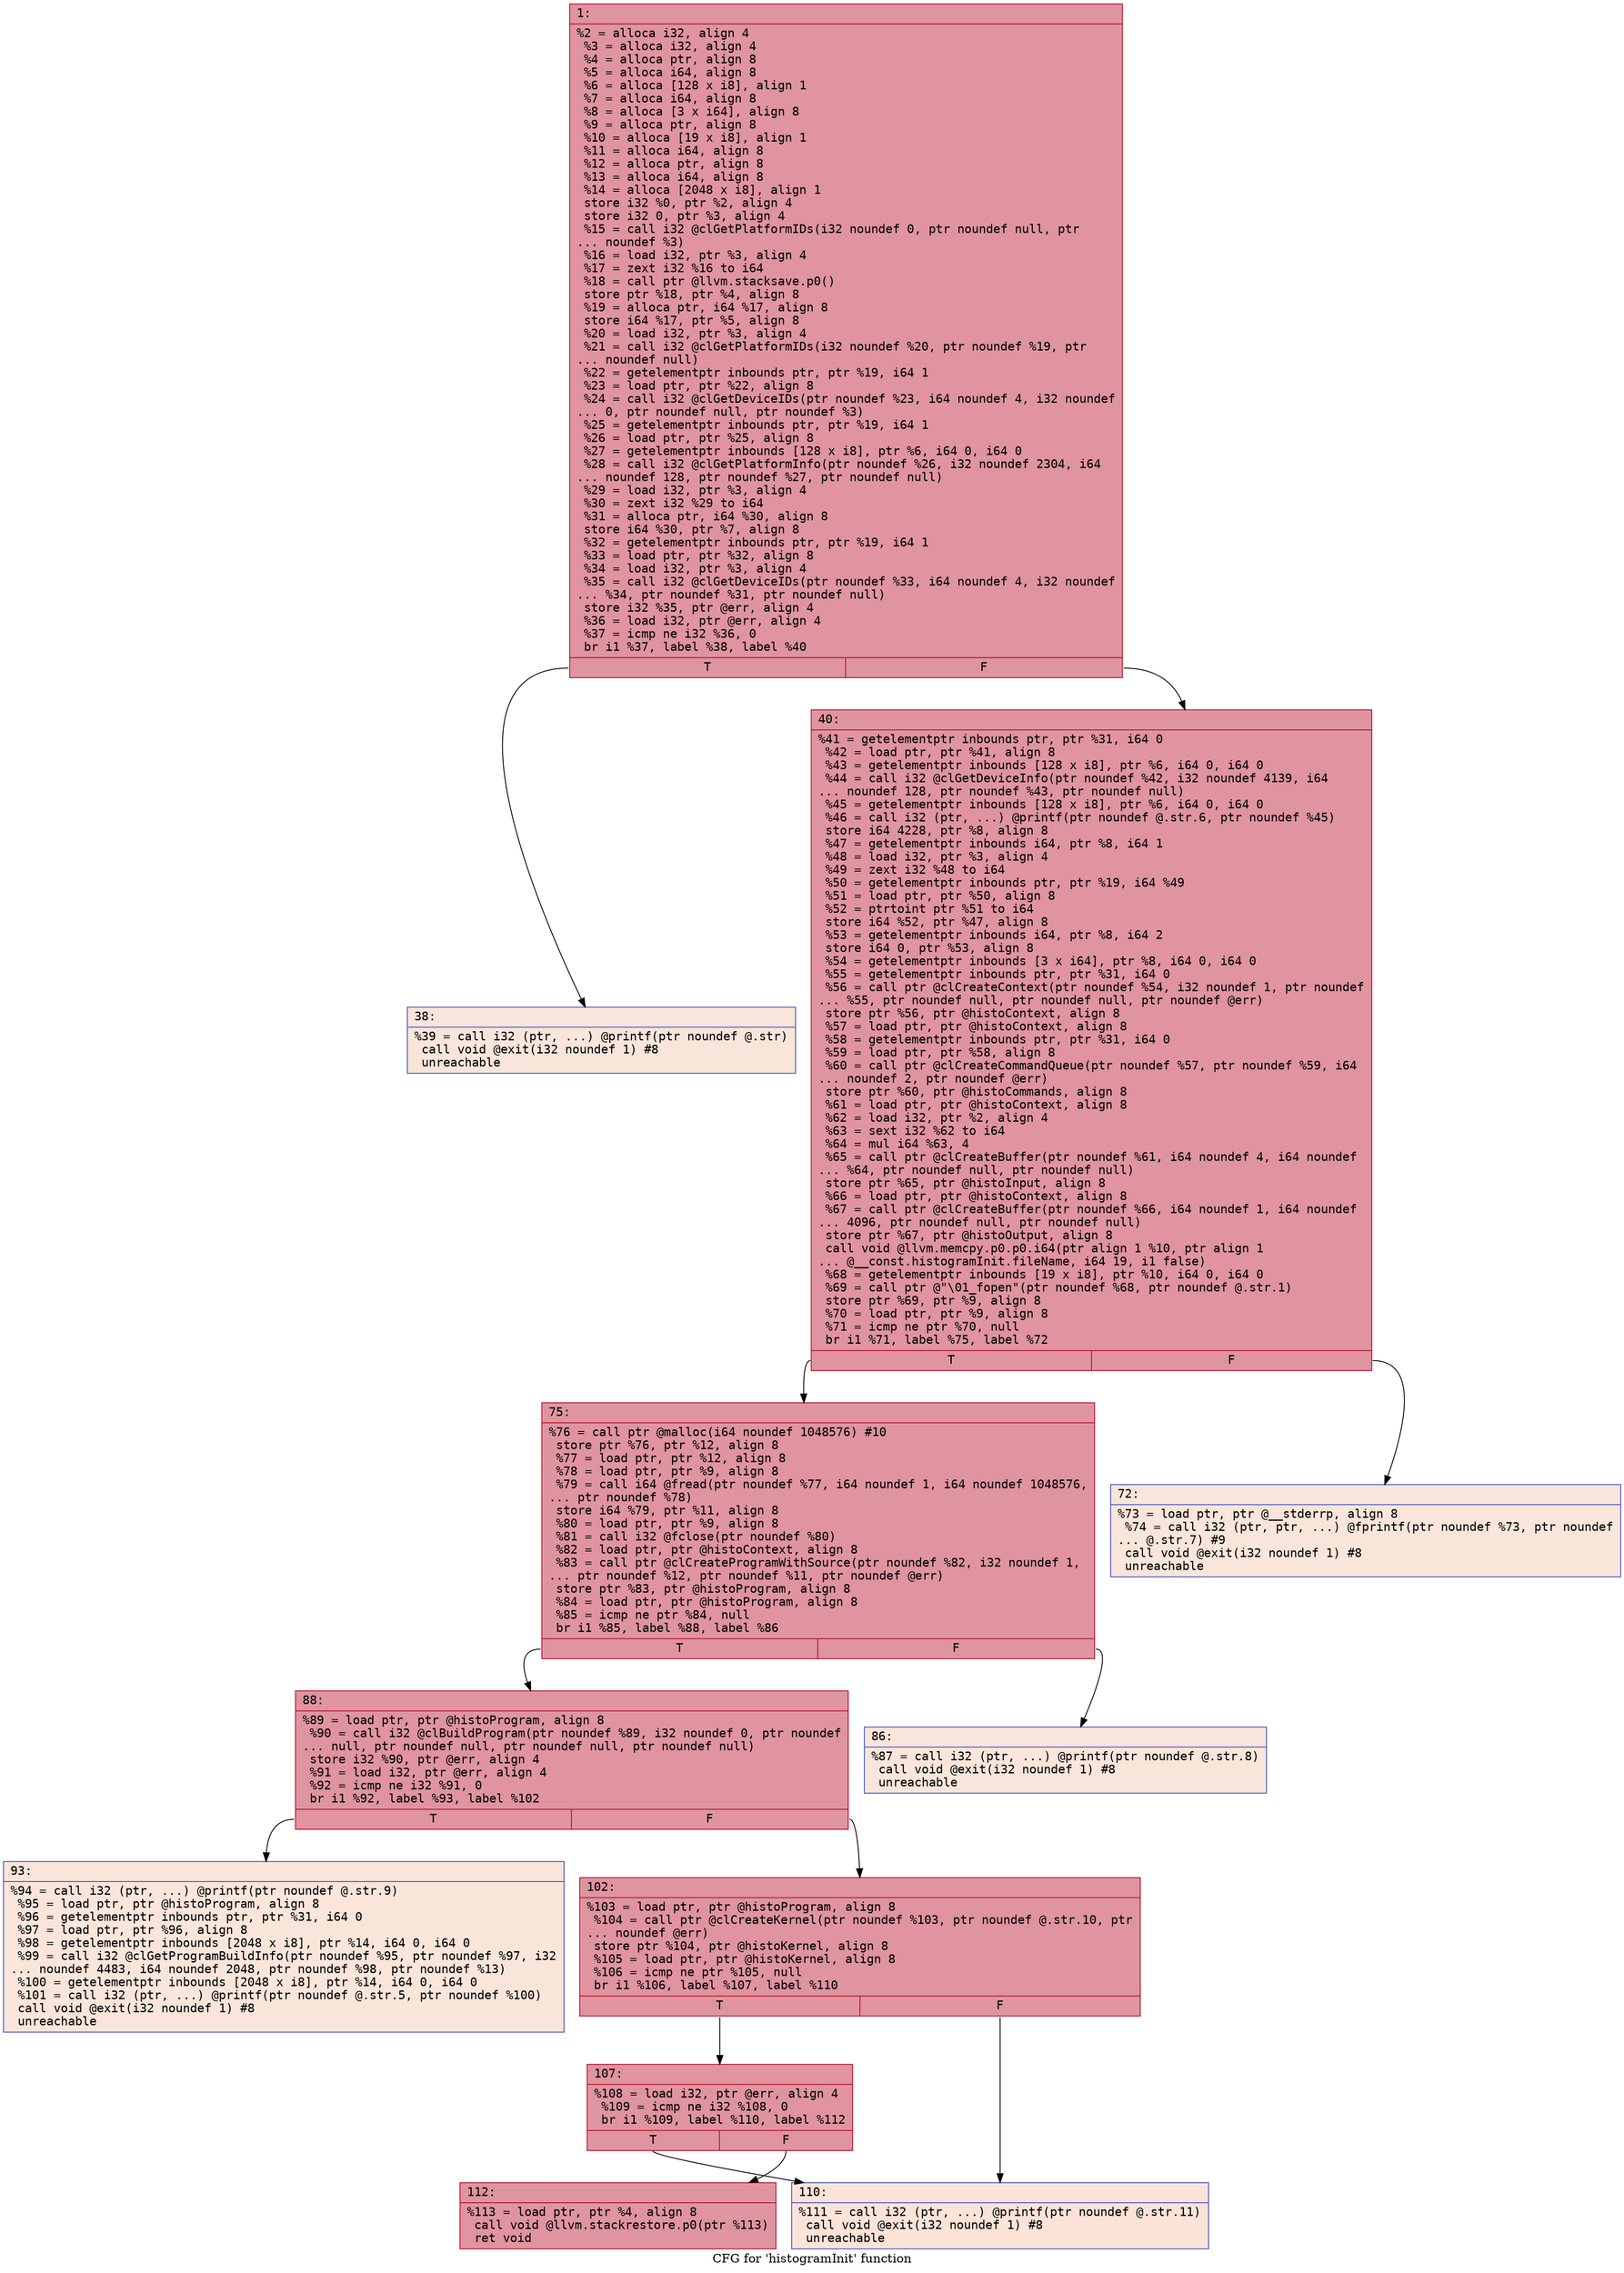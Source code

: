 digraph "CFG for 'histogramInit' function" {
	label="CFG for 'histogramInit' function";

	Node0x60000200e9e0 [shape=record,color="#b70d28ff", style=filled, fillcolor="#b70d2870" fontname="Courier",label="{1:\l|  %2 = alloca i32, align 4\l  %3 = alloca i32, align 4\l  %4 = alloca ptr, align 8\l  %5 = alloca i64, align 8\l  %6 = alloca [128 x i8], align 1\l  %7 = alloca i64, align 8\l  %8 = alloca [3 x i64], align 8\l  %9 = alloca ptr, align 8\l  %10 = alloca [19 x i8], align 1\l  %11 = alloca i64, align 8\l  %12 = alloca ptr, align 8\l  %13 = alloca i64, align 8\l  %14 = alloca [2048 x i8], align 1\l  store i32 %0, ptr %2, align 4\l  store i32 0, ptr %3, align 4\l  %15 = call i32 @clGetPlatformIDs(i32 noundef 0, ptr noundef null, ptr\l... noundef %3)\l  %16 = load i32, ptr %3, align 4\l  %17 = zext i32 %16 to i64\l  %18 = call ptr @llvm.stacksave.p0()\l  store ptr %18, ptr %4, align 8\l  %19 = alloca ptr, i64 %17, align 8\l  store i64 %17, ptr %5, align 8\l  %20 = load i32, ptr %3, align 4\l  %21 = call i32 @clGetPlatformIDs(i32 noundef %20, ptr noundef %19, ptr\l... noundef null)\l  %22 = getelementptr inbounds ptr, ptr %19, i64 1\l  %23 = load ptr, ptr %22, align 8\l  %24 = call i32 @clGetDeviceIDs(ptr noundef %23, i64 noundef 4, i32 noundef\l... 0, ptr noundef null, ptr noundef %3)\l  %25 = getelementptr inbounds ptr, ptr %19, i64 1\l  %26 = load ptr, ptr %25, align 8\l  %27 = getelementptr inbounds [128 x i8], ptr %6, i64 0, i64 0\l  %28 = call i32 @clGetPlatformInfo(ptr noundef %26, i32 noundef 2304, i64\l... noundef 128, ptr noundef %27, ptr noundef null)\l  %29 = load i32, ptr %3, align 4\l  %30 = zext i32 %29 to i64\l  %31 = alloca ptr, i64 %30, align 8\l  store i64 %30, ptr %7, align 8\l  %32 = getelementptr inbounds ptr, ptr %19, i64 1\l  %33 = load ptr, ptr %32, align 8\l  %34 = load i32, ptr %3, align 4\l  %35 = call i32 @clGetDeviceIDs(ptr noundef %33, i64 noundef 4, i32 noundef\l... %34, ptr noundef %31, ptr noundef null)\l  store i32 %35, ptr @err, align 4\l  %36 = load i32, ptr @err, align 4\l  %37 = icmp ne i32 %36, 0\l  br i1 %37, label %38, label %40\l|{<s0>T|<s1>F}}"];
	Node0x60000200e9e0:s0 -> Node0x60000200ea30[tooltip="1 -> 38\nProbability 0.00%" ];
	Node0x60000200e9e0:s1 -> Node0x60000200ea80[tooltip="1 -> 40\nProbability 100.00%" ];
	Node0x60000200ea30 [shape=record,color="#3d50c3ff", style=filled, fillcolor="#f4c5ad70" fontname="Courier",label="{38:\l|  %39 = call i32 (ptr, ...) @printf(ptr noundef @.str)\l  call void @exit(i32 noundef 1) #8\l  unreachable\l}"];
	Node0x60000200ea80 [shape=record,color="#b70d28ff", style=filled, fillcolor="#b70d2870" fontname="Courier",label="{40:\l|  %41 = getelementptr inbounds ptr, ptr %31, i64 0\l  %42 = load ptr, ptr %41, align 8\l  %43 = getelementptr inbounds [128 x i8], ptr %6, i64 0, i64 0\l  %44 = call i32 @clGetDeviceInfo(ptr noundef %42, i32 noundef 4139, i64\l... noundef 128, ptr noundef %43, ptr noundef null)\l  %45 = getelementptr inbounds [128 x i8], ptr %6, i64 0, i64 0\l  %46 = call i32 (ptr, ...) @printf(ptr noundef @.str.6, ptr noundef %45)\l  store i64 4228, ptr %8, align 8\l  %47 = getelementptr inbounds i64, ptr %8, i64 1\l  %48 = load i32, ptr %3, align 4\l  %49 = zext i32 %48 to i64\l  %50 = getelementptr inbounds ptr, ptr %19, i64 %49\l  %51 = load ptr, ptr %50, align 8\l  %52 = ptrtoint ptr %51 to i64\l  store i64 %52, ptr %47, align 8\l  %53 = getelementptr inbounds i64, ptr %8, i64 2\l  store i64 0, ptr %53, align 8\l  %54 = getelementptr inbounds [3 x i64], ptr %8, i64 0, i64 0\l  %55 = getelementptr inbounds ptr, ptr %31, i64 0\l  %56 = call ptr @clCreateContext(ptr noundef %54, i32 noundef 1, ptr noundef\l... %55, ptr noundef null, ptr noundef null, ptr noundef @err)\l  store ptr %56, ptr @histoContext, align 8\l  %57 = load ptr, ptr @histoContext, align 8\l  %58 = getelementptr inbounds ptr, ptr %31, i64 0\l  %59 = load ptr, ptr %58, align 8\l  %60 = call ptr @clCreateCommandQueue(ptr noundef %57, ptr noundef %59, i64\l... noundef 2, ptr noundef @err)\l  store ptr %60, ptr @histoCommands, align 8\l  %61 = load ptr, ptr @histoContext, align 8\l  %62 = load i32, ptr %2, align 4\l  %63 = sext i32 %62 to i64\l  %64 = mul i64 %63, 4\l  %65 = call ptr @clCreateBuffer(ptr noundef %61, i64 noundef 4, i64 noundef\l... %64, ptr noundef null, ptr noundef null)\l  store ptr %65, ptr @histoInput, align 8\l  %66 = load ptr, ptr @histoContext, align 8\l  %67 = call ptr @clCreateBuffer(ptr noundef %66, i64 noundef 1, i64 noundef\l... 4096, ptr noundef null, ptr noundef null)\l  store ptr %67, ptr @histoOutput, align 8\l  call void @llvm.memcpy.p0.p0.i64(ptr align 1 %10, ptr align 1\l... @__const.histogramInit.fileName, i64 19, i1 false)\l  %68 = getelementptr inbounds [19 x i8], ptr %10, i64 0, i64 0\l  %69 = call ptr @\"\\01_fopen\"(ptr noundef %68, ptr noundef @.str.1)\l  store ptr %69, ptr %9, align 8\l  %70 = load ptr, ptr %9, align 8\l  %71 = icmp ne ptr %70, null\l  br i1 %71, label %75, label %72\l|{<s0>T|<s1>F}}"];
	Node0x60000200ea80:s0 -> Node0x60000200eb20[tooltip="40 -> 75\nProbability 100.00%" ];
	Node0x60000200ea80:s1 -> Node0x60000200ead0[tooltip="40 -> 72\nProbability 0.00%" ];
	Node0x60000200ead0 [shape=record,color="#3d50c3ff", style=filled, fillcolor="#f4c5ad70" fontname="Courier",label="{72:\l|  %73 = load ptr, ptr @__stderrp, align 8\l  %74 = call i32 (ptr, ptr, ...) @fprintf(ptr noundef %73, ptr noundef\l... @.str.7) #9\l  call void @exit(i32 noundef 1) #8\l  unreachable\l}"];
	Node0x60000200eb20 [shape=record,color="#b70d28ff", style=filled, fillcolor="#b70d2870" fontname="Courier",label="{75:\l|  %76 = call ptr @malloc(i64 noundef 1048576) #10\l  store ptr %76, ptr %12, align 8\l  %77 = load ptr, ptr %12, align 8\l  %78 = load ptr, ptr %9, align 8\l  %79 = call i64 @fread(ptr noundef %77, i64 noundef 1, i64 noundef 1048576,\l... ptr noundef %78)\l  store i64 %79, ptr %11, align 8\l  %80 = load ptr, ptr %9, align 8\l  %81 = call i32 @fclose(ptr noundef %80)\l  %82 = load ptr, ptr @histoContext, align 8\l  %83 = call ptr @clCreateProgramWithSource(ptr noundef %82, i32 noundef 1,\l... ptr noundef %12, ptr noundef %11, ptr noundef @err)\l  store ptr %83, ptr @histoProgram, align 8\l  %84 = load ptr, ptr @histoProgram, align 8\l  %85 = icmp ne ptr %84, null\l  br i1 %85, label %88, label %86\l|{<s0>T|<s1>F}}"];
	Node0x60000200eb20:s0 -> Node0x60000200ebc0[tooltip="75 -> 88\nProbability 100.00%" ];
	Node0x60000200eb20:s1 -> Node0x60000200eb70[tooltip="75 -> 86\nProbability 0.00%" ];
	Node0x60000200eb70 [shape=record,color="#3d50c3ff", style=filled, fillcolor="#f4c5ad70" fontname="Courier",label="{86:\l|  %87 = call i32 (ptr, ...) @printf(ptr noundef @.str.8)\l  call void @exit(i32 noundef 1) #8\l  unreachable\l}"];
	Node0x60000200ebc0 [shape=record,color="#b70d28ff", style=filled, fillcolor="#b70d2870" fontname="Courier",label="{88:\l|  %89 = load ptr, ptr @histoProgram, align 8\l  %90 = call i32 @clBuildProgram(ptr noundef %89, i32 noundef 0, ptr noundef\l... null, ptr noundef null, ptr noundef null, ptr noundef null)\l  store i32 %90, ptr @err, align 4\l  %91 = load i32, ptr @err, align 4\l  %92 = icmp ne i32 %91, 0\l  br i1 %92, label %93, label %102\l|{<s0>T|<s1>F}}"];
	Node0x60000200ebc0:s0 -> Node0x60000200ec10[tooltip="88 -> 93\nProbability 0.00%" ];
	Node0x60000200ebc0:s1 -> Node0x60000200ec60[tooltip="88 -> 102\nProbability 100.00%" ];
	Node0x60000200ec10 [shape=record,color="#3d50c3ff", style=filled, fillcolor="#f4c5ad70" fontname="Courier",label="{93:\l|  %94 = call i32 (ptr, ...) @printf(ptr noundef @.str.9)\l  %95 = load ptr, ptr @histoProgram, align 8\l  %96 = getelementptr inbounds ptr, ptr %31, i64 0\l  %97 = load ptr, ptr %96, align 8\l  %98 = getelementptr inbounds [2048 x i8], ptr %14, i64 0, i64 0\l  %99 = call i32 @clGetProgramBuildInfo(ptr noundef %95, ptr noundef %97, i32\l... noundef 4483, i64 noundef 2048, ptr noundef %98, ptr noundef %13)\l  %100 = getelementptr inbounds [2048 x i8], ptr %14, i64 0, i64 0\l  %101 = call i32 (ptr, ...) @printf(ptr noundef @.str.5, ptr noundef %100)\l  call void @exit(i32 noundef 1) #8\l  unreachable\l}"];
	Node0x60000200ec60 [shape=record,color="#b70d28ff", style=filled, fillcolor="#b70d2870" fontname="Courier",label="{102:\l|  %103 = load ptr, ptr @histoProgram, align 8\l  %104 = call ptr @clCreateKernel(ptr noundef %103, ptr noundef @.str.10, ptr\l... noundef @err)\l  store ptr %104, ptr @histoKernel, align 8\l  %105 = load ptr, ptr @histoKernel, align 8\l  %106 = icmp ne ptr %105, null\l  br i1 %106, label %107, label %110\l|{<s0>T|<s1>F}}"];
	Node0x60000200ec60:s0 -> Node0x60000200ecb0[tooltip="102 -> 107\nProbability 100.00%" ];
	Node0x60000200ec60:s1 -> Node0x60000200ed00[tooltip="102 -> 110\nProbability 0.00%" ];
	Node0x60000200ecb0 [shape=record,color="#b70d28ff", style=filled, fillcolor="#b70d2870" fontname="Courier",label="{107:\l|  %108 = load i32, ptr @err, align 4\l  %109 = icmp ne i32 %108, 0\l  br i1 %109, label %110, label %112\l|{<s0>T|<s1>F}}"];
	Node0x60000200ecb0:s0 -> Node0x60000200ed00[tooltip="107 -> 110\nProbability 0.00%" ];
	Node0x60000200ecb0:s1 -> Node0x60000200ed50[tooltip="107 -> 112\nProbability 100.00%" ];
	Node0x60000200ed00 [shape=record,color="#3d50c3ff", style=filled, fillcolor="#f6bfa670" fontname="Courier",label="{110:\l|  %111 = call i32 (ptr, ...) @printf(ptr noundef @.str.11)\l  call void @exit(i32 noundef 1) #8\l  unreachable\l}"];
	Node0x60000200ed50 [shape=record,color="#b70d28ff", style=filled, fillcolor="#b70d2870" fontname="Courier",label="{112:\l|  %113 = load ptr, ptr %4, align 8\l  call void @llvm.stackrestore.p0(ptr %113)\l  ret void\l}"];
}
